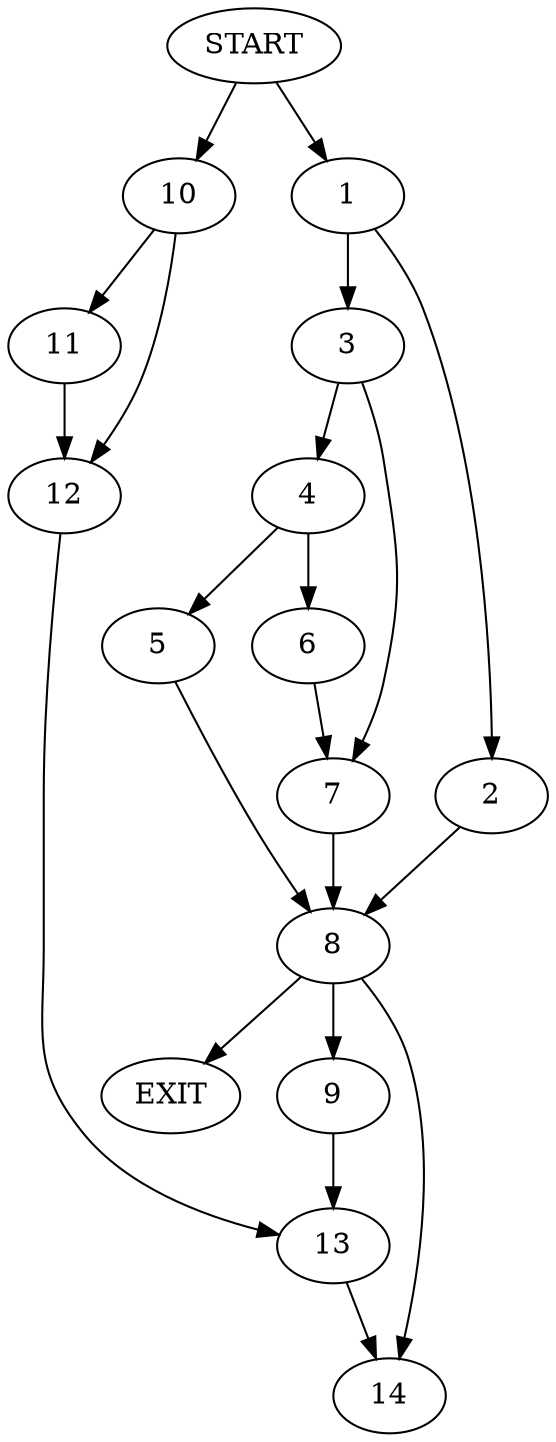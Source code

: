 digraph { 
0 [label="START"];
1;
2;
3;
4;
5;
6;
7;
8;
9;
10;
11;
12;
13;
14;
15[label="EXIT"];
0 -> 1;
0 -> 10;
1 -> 3;
1 -> 2;
2 -> 8;
3 -> 4;
3 -> 7;
4 -> 6;
4 -> 5;
5 -> 8;
6 -> 7;
7 -> 8;
8 -> 15;
8 -> 9;
8:s2 -> 14;
9 -> 13;
10 -> 11;
10 -> 12;
11 -> 12;
12 -> 13;
13 -> 14;
}